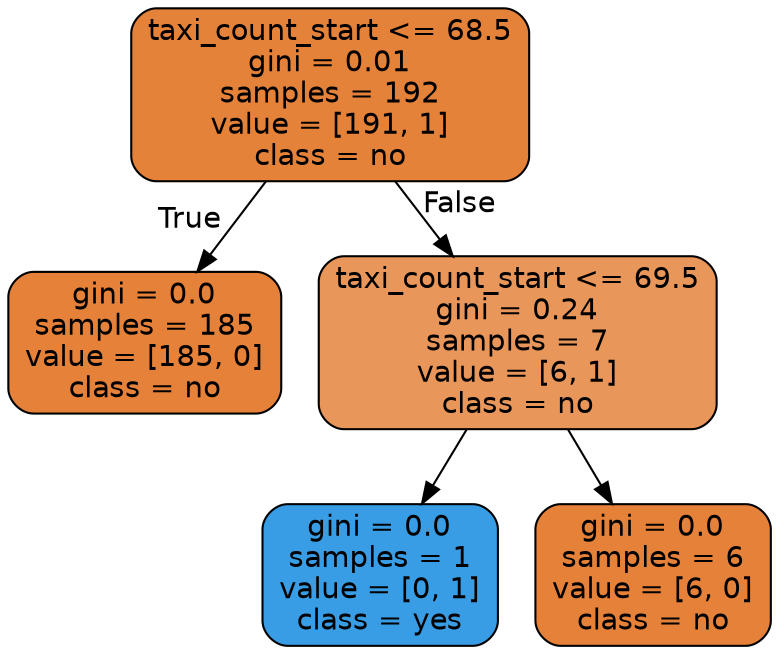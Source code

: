 digraph Tree {
node [shape=box, style="filled, rounded", color="black", fontname="helvetica"] ;
edge [fontname="helvetica"] ;
0 [label="taxi_count_start <= 68.5\ngini = 0.01\nsamples = 192\nvalue = [191, 1]\nclass = no", fillcolor="#e5823a"] ;
1 [label="gini = 0.0\nsamples = 185\nvalue = [185, 0]\nclass = no", fillcolor="#e58139"] ;
0 -> 1 [labeldistance=2.5, labelangle=45, headlabel="True"] ;
2 [label="taxi_count_start <= 69.5\ngini = 0.24\nsamples = 7\nvalue = [6, 1]\nclass = no", fillcolor="#e9965a"] ;
0 -> 2 [labeldistance=2.5, labelangle=-45, headlabel="False"] ;
3 [label="gini = 0.0\nsamples = 1\nvalue = [0, 1]\nclass = yes", fillcolor="#399de5"] ;
2 -> 3 ;
4 [label="gini = 0.0\nsamples = 6\nvalue = [6, 0]\nclass = no", fillcolor="#e58139"] ;
2 -> 4 ;
}